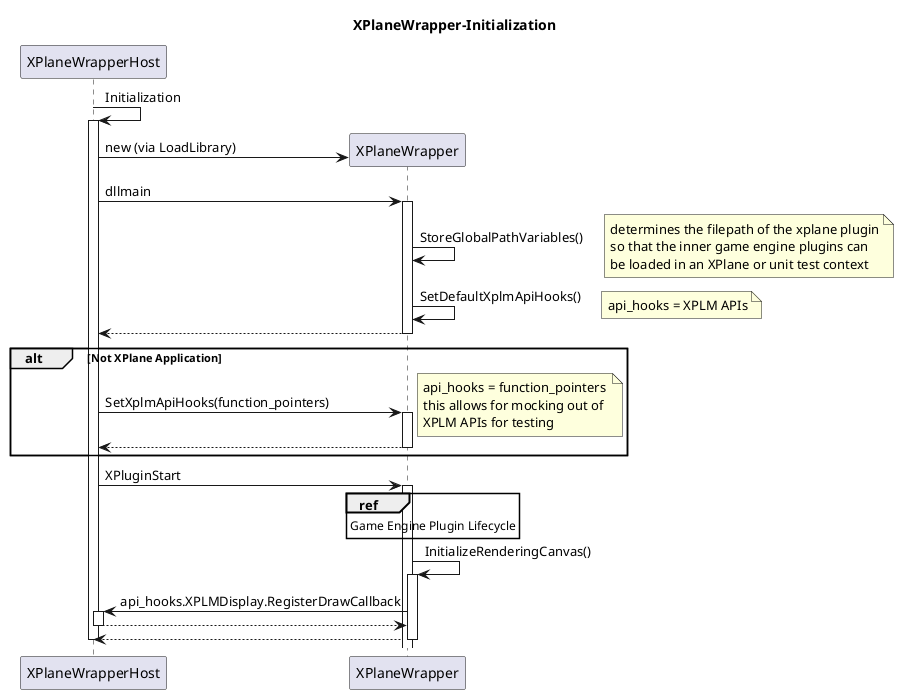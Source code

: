 @startuml

title "XPlaneWrapper-Initialization"

participant "XPlaneWrapperHost" as HA

HA -> HA: Initialization
activate HA

create participant "XPlaneWrapper" as HAI
HA -> HAI: new (via LoadLibrary)
HA -> HAI: dllmain
activate HAI
HAI -> HAI: StoreGlobalPathVariables()
note right
determines the filepath of the xplane plugin
so that the inner game engine plugins can
be loaded in an XPlane or unit test context
end note
HAI -> HAI: SetDefaultXplmApiHooks()
note right
api_hooks = XPLM APIs
end note
HAI --> HA
deactivate HAI

alt Not XPlane Application
HA -> HAI: SetXplmApiHooks(function_pointers)
note right
api_hooks = function_pointers
this allows for mocking out of 
XPLM APIs for testing
end note
activate HAI
HAI --> HA
deactivate HAI
end

HA -> HAI: XPluginStart
activate HAI
ref over HAI
Game Engine Plugin Lifecycle
end ref

HAI -> HAI: InitializeRenderingCanvas()
activate HAI
HAI -> HA: api_hooks.XPLMDisplay.RegisterDrawCallback
activate HA
HA --> HAI
deactivate HA

HAI --> HA
deactivate HAI

deactivate HA


@enduml